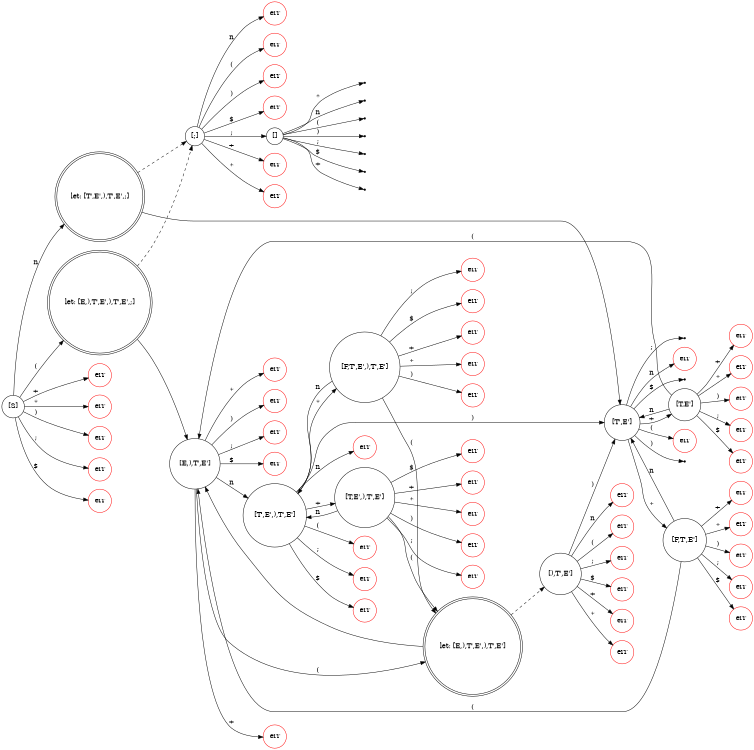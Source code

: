 digraph {
rankdir=LR;
size="8,5";
node [shape = circle, color = black];
0 [label="[S]"];
40 [label="[E,),T',E']"];
48 [label="[;]"];
61 [label="[]"];
72 [label="[T',E',),T',E']"];
81 [label="[),T',E']"];
96 [label="[T',E']"];
106 [label="[T,E']"];
114 [label="[F,T',E']"];
134 [label="[T,E',),T',E']"];
142 [label="[F,T',E',),T',E']"];
node [shape = doublecircle];
39 [label="let: [E,),T',E',),T',E',;]"];
80 [label="let: [E,),T',E',),T',E']"];
201 [label="let: [T',E',),T',E',;]"];
node [shape = point];
62;
63;
64;
65;
66;
67;
68;
101;
102;
103;
node [shape = circle, color = red];
8 [label="err"];
9 [label="err"];
26 [label="err"];
27 [label="err"];
28 [label="err"];
56 [label="err"];
57 [label="err"];
58 [label="err"];
59 [label="err"];
60 [label="err"];
69 [label="err"];
70 [label="err"];
71 [label="err"];
89 [label="err"];
90 [label="err"];
91 [label="err"];
92 [label="err"];
93 [label="err"];
94 [label="err"];
95 [label="err"];
104 [label="err"];
105 [label="err"];
122 [label="err"];
123 [label="err"];
124 [label="err"];
125 [label="err"];
126 [label="err"];
127 [label="err"];
128 [label="err"];
129 [label="err"];
130 [label="err"];
131 [label="err"];
132 [label="err"];
133 [label="err"];
150 [label="err"];
151 [label="err"];
152 [label="err"];
153 [label="err"];
154 [label="err"];
155 [label="err"];
157 [label="err"];
158 [label="err"];
159 [label="err"];
160 [label="err"];
161 [label="err"];
163 [label="err"];
164 [label="err"];
165 [label="err"];
0 -> 8 [ label = "+" ];
0 -> 9 [ label = "*" ];
0 -> 201 [ label = "n" ];
0 -> 39 [ label = "(" ];
0 -> 26 [ label = ")" ];
0 -> 27 [ label = ";" ];
0 -> 28 [ label = "$" ];
40 -> 70 [ label = "+" ];
40 -> 71 [ label = "*" ];
40 -> 72 [ label = "n" ];
40 -> 80 [ label = "(" ];
40 -> 89 [ label = ")" ];
40 -> 90 [ label = ";" ];
40 -> 91 [ label = "$" ];
48 -> 56 [ label = "+" ];
48 -> 57 [ label = "*" ];
48 -> 58 [ label = "n" ];
48 -> 59 [ label = "(" ];
48 -> 60 [ label = ")" ];
48 -> 61 [ label = ";" ];
48 -> 69 [ label = "$" ];
39 -> 40;
39 -> 48 [style=dashed];
61 -> 62 [ label = "+" ];
61 -> 63 [ label = "*" ];
61 -> 64 [ label = "n" ];
61 -> 65 [ label = "(" ];
61 -> 66 [ label = ")" ];
61 -> 67 [ label = ";" ];
61 -> 68 [ label = "$" ];
72 -> 134 [ label = "+" ];
72 -> 142 [ label = "*" ];
72 -> 150 [ label = "n" ];
72 -> 151 [ label = "(" ];
72 -> 96 [ label = ")" ];
72 -> 152 [ label = ";" ];
72 -> 153 [ label = "$" ];
81 -> 92 [ label = "+" ];
81 -> 93 [ label = "*" ];
81 -> 94 [ label = "n" ];
81 -> 95 [ label = "(" ];
81 -> 96 [ label = ")" ];
81 -> 104 [ label = ";" ];
81 -> 105 [ label = "$" ];
80 -> 40;
80 -> 81 [style=dashed];
96 -> 106 [ label = "+" ];
96 -> 114 [ label = "*" ];
96 -> 122 [ label = "n" ];
96 -> 123 [ label = "(" ];
96 -> 101 [ label = ")" ];
96 -> 102 [ label = ";" ];
96 -> 103 [ label = "$" ];
106 -> 129 [ label = "+" ];
106 -> 130 [ label = "*" ];
106 -> 96 [ label = "n" ];
106 -> 40 [ label = "(" ];
106 -> 131 [ label = ")" ];
106 -> 132 [ label = ";" ];
106 -> 133 [ label = "$" ];
114 -> 124 [ label = "+" ];
114 -> 125 [ label = "*" ];
114 -> 96 [ label = "n" ];
114 -> 40 [ label = "(" ];
114 -> 126 [ label = ")" ];
114 -> 127 [ label = ";" ];
114 -> 128 [ label = "$" ];
134 -> 160 [ label = "+" ];
134 -> 161 [ label = "*" ];
134 -> 72 [ label = "n" ];
134 -> 80 [ label = "(" ];
134 -> 163 [ label = ")" ];
134 -> 164 [ label = ";" ];
134 -> 165 [ label = "$" ];
142 -> 154 [ label = "+" ];
142 -> 155 [ label = "*" ];
142 -> 72 [ label = "n" ];
142 -> 80 [ label = "(" ];
142 -> 157 [ label = ")" ];
142 -> 158 [ label = ";" ];
142 -> 159 [ label = "$" ];
201 -> 96;
201 -> 48 [style=dashed];
}
